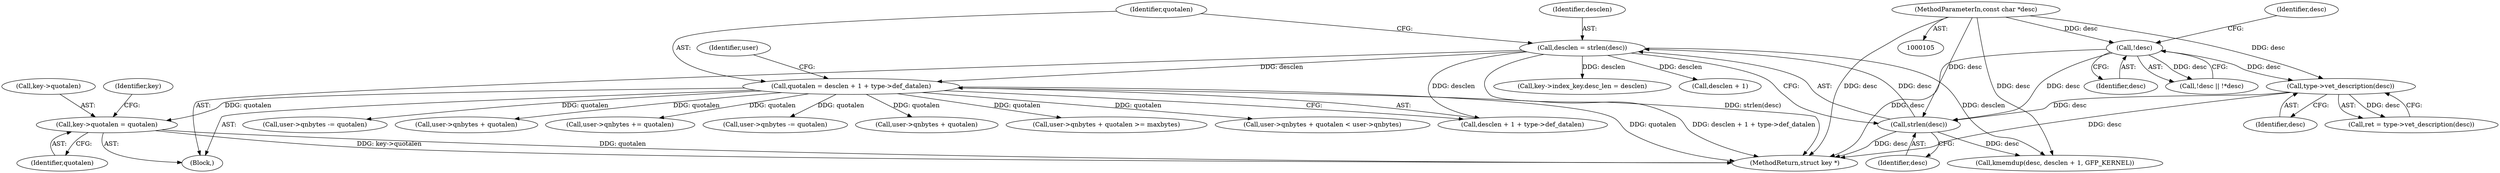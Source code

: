digraph "0_linux_237bbd29f7a049d310d907f4b2716a7feef9abf3@pointer" {
"1000320" [label="(Call,key->quotalen = quotalen)"];
"1000159" [label="(Call,quotalen = desclen + 1 + type->def_datalen)"];
"1000155" [label="(Call,desclen = strlen(desc))"];
"1000157" [label="(Call,strlen(desc))"];
"1000143" [label="(Call,type->vet_description(desc))"];
"1000130" [label="(Call,!desc)"];
"1000107" [label="(MethodParameterIn,const char *desc)"];
"1000160" [label="(Identifier,quotalen)"];
"1000324" [label="(Identifier,quotalen)"];
"1000157" [label="(Call,strlen(desc))"];
"1000274" [label="(Call,kmemdup(desc, desclen + 1, GFP_KERNEL))"];
"1000129" [label="(Call,!desc || !*desc)"];
"1000156" [label="(Identifier,desclen)"];
"1000261" [label="(Call,key->index_key.desc_len = desclen)"];
"1000158" [label="(Identifier,desc)"];
"1000161" [label="(Call,desclen + 1 + type->def_datalen)"];
"1000320" [label="(Call,key->quotalen = quotalen)"];
"1000155" [label="(Call,desclen = strlen(desc))"];
"1000130" [label="(Call,!desc)"];
"1000169" [label="(Identifier,user)"];
"1000435" [label="(Call,user->qnbytes -= quotalen)"];
"1000107" [label="(MethodParameterIn,const char *desc)"];
"1000229" [label="(Call,user->qnbytes + quotalen)"];
"1000143" [label="(Call,type->vet_description(desc))"];
"1000242" [label="(Call,user->qnbytes += quotalen)"];
"1000472" [label="(Call,user->qnbytes -= quotalen)"];
"1000134" [label="(Identifier,desc)"];
"1000159" [label="(Call,quotalen = desclen + 1 + type->def_datalen)"];
"1000131" [label="(Identifier,desc)"];
"1000222" [label="(Call,user->qnbytes + quotalen)"];
"1000141" [label="(Call,ret = type->vet_description(desc))"];
"1000114" [label="(Block,)"];
"1000327" [label="(Identifier,key)"];
"1000321" [label="(Call,key->quotalen)"];
"1000505" [label="(MethodReturn,struct key *)"];
"1000221" [label="(Call,user->qnbytes + quotalen >= maxbytes)"];
"1000276" [label="(Call,desclen + 1)"];
"1000228" [label="(Call,user->qnbytes + quotalen < user->qnbytes)"];
"1000144" [label="(Identifier,desc)"];
"1000320" -> "1000114"  [label="AST: "];
"1000320" -> "1000324"  [label="CFG: "];
"1000321" -> "1000320"  [label="AST: "];
"1000324" -> "1000320"  [label="AST: "];
"1000327" -> "1000320"  [label="CFG: "];
"1000320" -> "1000505"  [label="DDG: quotalen"];
"1000320" -> "1000505"  [label="DDG: key->quotalen"];
"1000159" -> "1000320"  [label="DDG: quotalen"];
"1000159" -> "1000114"  [label="AST: "];
"1000159" -> "1000161"  [label="CFG: "];
"1000160" -> "1000159"  [label="AST: "];
"1000161" -> "1000159"  [label="AST: "];
"1000169" -> "1000159"  [label="CFG: "];
"1000159" -> "1000505"  [label="DDG: quotalen"];
"1000159" -> "1000505"  [label="DDG: desclen + 1 + type->def_datalen"];
"1000155" -> "1000159"  [label="DDG: desclen"];
"1000159" -> "1000221"  [label="DDG: quotalen"];
"1000159" -> "1000222"  [label="DDG: quotalen"];
"1000159" -> "1000228"  [label="DDG: quotalen"];
"1000159" -> "1000229"  [label="DDG: quotalen"];
"1000159" -> "1000242"  [label="DDG: quotalen"];
"1000159" -> "1000435"  [label="DDG: quotalen"];
"1000159" -> "1000472"  [label="DDG: quotalen"];
"1000155" -> "1000114"  [label="AST: "];
"1000155" -> "1000157"  [label="CFG: "];
"1000156" -> "1000155"  [label="AST: "];
"1000157" -> "1000155"  [label="AST: "];
"1000160" -> "1000155"  [label="CFG: "];
"1000155" -> "1000505"  [label="DDG: strlen(desc)"];
"1000157" -> "1000155"  [label="DDG: desc"];
"1000155" -> "1000161"  [label="DDG: desclen"];
"1000155" -> "1000261"  [label="DDG: desclen"];
"1000155" -> "1000274"  [label="DDG: desclen"];
"1000155" -> "1000276"  [label="DDG: desclen"];
"1000157" -> "1000158"  [label="CFG: "];
"1000158" -> "1000157"  [label="AST: "];
"1000157" -> "1000505"  [label="DDG: desc"];
"1000143" -> "1000157"  [label="DDG: desc"];
"1000130" -> "1000157"  [label="DDG: desc"];
"1000107" -> "1000157"  [label="DDG: desc"];
"1000157" -> "1000274"  [label="DDG: desc"];
"1000143" -> "1000141"  [label="AST: "];
"1000143" -> "1000144"  [label="CFG: "];
"1000144" -> "1000143"  [label="AST: "];
"1000141" -> "1000143"  [label="CFG: "];
"1000143" -> "1000505"  [label="DDG: desc"];
"1000143" -> "1000141"  [label="DDG: desc"];
"1000130" -> "1000143"  [label="DDG: desc"];
"1000107" -> "1000143"  [label="DDG: desc"];
"1000130" -> "1000129"  [label="AST: "];
"1000130" -> "1000131"  [label="CFG: "];
"1000131" -> "1000130"  [label="AST: "];
"1000134" -> "1000130"  [label="CFG: "];
"1000129" -> "1000130"  [label="CFG: "];
"1000130" -> "1000505"  [label="DDG: desc"];
"1000130" -> "1000129"  [label="DDG: desc"];
"1000107" -> "1000130"  [label="DDG: desc"];
"1000107" -> "1000105"  [label="AST: "];
"1000107" -> "1000505"  [label="DDG: desc"];
"1000107" -> "1000274"  [label="DDG: desc"];
}
